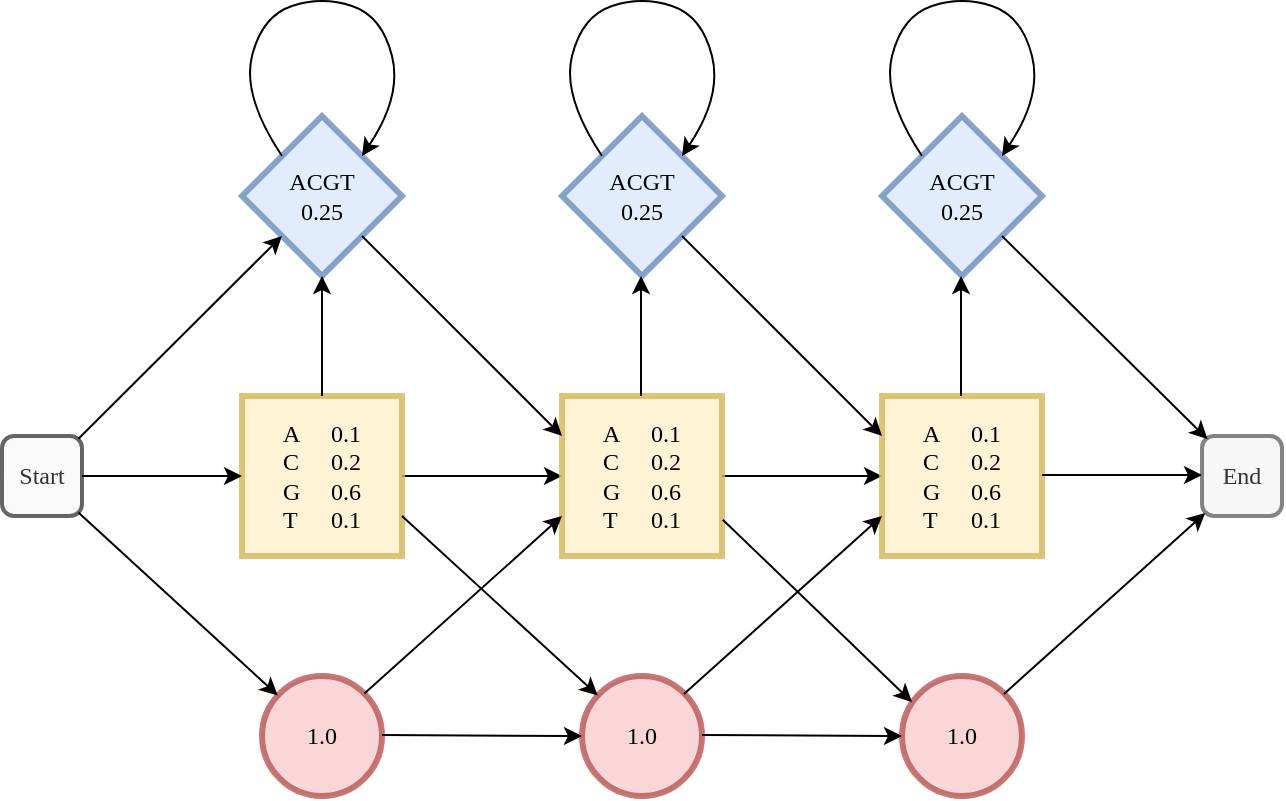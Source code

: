 <mxfile version="24.7.1" type="device">
  <diagram name="Page-1" id="tSeEg2C6BEcwPeMNgLwE">
    <mxGraphModel dx="1554" dy="1039" grid="1" gridSize="10" guides="1" tooltips="1" connect="1" arrows="1" fold="1" page="1" pageScale="1" pageWidth="850" pageHeight="1100" math="0" shadow="0">
      <root>
        <mxCell id="0" />
        <mxCell id="1" parent="0" />
        <mxCell id="dI5EF0vsMt2n0EolOHRH-5" style="edgeStyle=orthogonalEdgeStyle;rounded=0;orthogonalLoop=1;jettySize=auto;html=1;exitX=1;exitY=0.5;exitDx=0;exitDy=0;entryX=0;entryY=0.5;entryDx=0;entryDy=0;" edge="1" parent="1" source="dI5EF0vsMt2n0EolOHRH-1" target="dI5EF0vsMt2n0EolOHRH-2">
          <mxGeometry relative="1" as="geometry" />
        </mxCell>
        <mxCell id="dI5EF0vsMt2n0EolOHRH-1" value="&lt;div&gt;&lt;font face=&quot;Inconsolata&quot; data-font-src=&quot;https://fonts.googleapis.com/css?family=Inconsolata&quot;&gt;A&lt;span style=&quot;white-space: pre;&quot;&gt;&#x9;&lt;/span&gt;0.1&lt;/font&gt;&lt;/div&gt;&lt;div&gt;&lt;font face=&quot;Inconsolata&quot; data-font-src=&quot;https://fonts.googleapis.com/css?family=Inconsolata&quot;&gt;C&lt;span style=&quot;white-space: pre;&quot;&gt;&#x9;&lt;/span&gt;0.2&lt;/font&gt;&lt;/div&gt;&lt;div&gt;&lt;font data-font-src=&quot;https://fonts.googleapis.com/css?family=Inconsolata&quot; face=&quot;Inconsolata&quot;&gt;G&lt;span style=&quot;white-space: pre;&quot;&gt;&#x9;&lt;/span&gt;0.6&lt;/font&gt;&lt;/div&gt;&lt;div&gt;&lt;font data-font-src=&quot;https://fonts.googleapis.com/css?family=Inconsolata&quot; face=&quot;Inconsolata&quot;&gt;T&lt;span style=&quot;white-space: pre;&quot;&gt;&#x9;&lt;/span&gt;0.1&lt;br&gt;&lt;/font&gt;&lt;/div&gt;" style="whiteSpace=wrap;html=1;aspect=fixed;fillColor=#fff2cc;strokeColor=#d6b656;strokeWidth=3;opacity=80;" vertex="1" parent="1">
          <mxGeometry x="160" y="240" width="80" height="80" as="geometry" />
        </mxCell>
        <mxCell id="dI5EF0vsMt2n0EolOHRH-6" style="edgeStyle=orthogonalEdgeStyle;rounded=0;orthogonalLoop=1;jettySize=auto;html=1;exitX=1;exitY=0.5;exitDx=0;exitDy=0;entryX=0;entryY=0.5;entryDx=0;entryDy=0;" edge="1" parent="1" source="dI5EF0vsMt2n0EolOHRH-2" target="dI5EF0vsMt2n0EolOHRH-3">
          <mxGeometry relative="1" as="geometry" />
        </mxCell>
        <mxCell id="dI5EF0vsMt2n0EolOHRH-2" value="&lt;div&gt;&lt;font face=&quot;Inconsolata&quot; data-font-src=&quot;https://fonts.googleapis.com/css?family=Inconsolata&quot;&gt;A&lt;span style=&quot;white-space: pre;&quot;&gt;&#x9;&lt;/span&gt;0.1&lt;/font&gt;&lt;/div&gt;&lt;div&gt;&lt;font data-font-src=&quot;https://fonts.googleapis.com/css?family=Inconsolata&quot; face=&quot;Inconsolata&quot;&gt;C&lt;span style=&quot;white-space: pre;&quot;&gt;&#x9;&lt;/span&gt;0.2&lt;/font&gt;&lt;/div&gt;&lt;div&gt;&lt;font data-font-src=&quot;https://fonts.googleapis.com/css?family=Inconsolata&quot; face=&quot;Inconsolata&quot;&gt;G&lt;span style=&quot;white-space: pre;&quot;&gt;&#x9;&lt;/span&gt;0.6&lt;/font&gt;&lt;/div&gt;&lt;div&gt;&lt;font data-font-src=&quot;https://fonts.googleapis.com/css?family=Inconsolata&quot; face=&quot;Inconsolata&quot;&gt;T&lt;span style=&quot;white-space: pre;&quot;&gt;&#x9;&lt;/span&gt;0.1&lt;br&gt;&lt;/font&gt;&lt;/div&gt;" style="whiteSpace=wrap;html=1;aspect=fixed;fillColor=#fff2cc;strokeColor=#d6b656;strokeWidth=3;opacity=80;" vertex="1" parent="1">
          <mxGeometry x="320" y="240" width="80" height="80" as="geometry" />
        </mxCell>
        <mxCell id="dI5EF0vsMt2n0EolOHRH-3" value="&lt;div&gt;&lt;font face=&quot;Inconsolata&quot; data-font-src=&quot;https://fonts.googleapis.com/css?family=Inconsolata&quot;&gt;A&lt;span style=&quot;white-space: pre;&quot;&gt;&#x9;&lt;/span&gt;0.1&lt;/font&gt;&lt;/div&gt;&lt;div&gt;&lt;font data-font-src=&quot;https://fonts.googleapis.com/css?family=Inconsolata&quot; face=&quot;Inconsolata&quot;&gt;C&lt;span style=&quot;white-space: pre;&quot;&gt;&#x9;&lt;/span&gt;0.2&lt;/font&gt;&lt;/div&gt;&lt;div&gt;&lt;font data-font-src=&quot;https://fonts.googleapis.com/css?family=Inconsolata&quot; face=&quot;Inconsolata&quot;&gt;G&lt;span style=&quot;white-space: pre;&quot;&gt;&#x9;&lt;/span&gt;0.6&lt;/font&gt;&lt;/div&gt;&lt;div&gt;&lt;font data-font-src=&quot;https://fonts.googleapis.com/css?family=Inconsolata&quot; face=&quot;Inconsolata&quot;&gt;T&lt;span style=&quot;white-space: pre;&quot;&gt;&#x9;&lt;/span&gt;0.1&lt;br&gt;&lt;/font&gt;&lt;/div&gt;" style="whiteSpace=wrap;html=1;aspect=fixed;fillColor=#fff2cc;strokeColor=#d6b656;strokeWidth=3;opacity=80;" vertex="1" parent="1">
          <mxGeometry x="480" y="240" width="80" height="80" as="geometry" />
        </mxCell>
        <mxCell id="dI5EF0vsMt2n0EolOHRH-7" value="&lt;div&gt;&lt;font face=&quot;Inconsolata&quot; data-font-src=&quot;https://fonts.googleapis.com/css?family=Inconsolata&quot;&gt;ACGT&lt;/font&gt;&lt;/div&gt;&lt;div&gt;&lt;font data-font-src=&quot;https://fonts.googleapis.com/css?family=Inconsolata&quot; face=&quot;Inconsolata&quot;&gt;0.25&lt;br&gt;&lt;/font&gt;&lt;/div&gt;" style="rhombus;whiteSpace=wrap;html=1;fillColor=#dae8fc;strokeColor=#6c8ebf;strokeWidth=3;opacity=80;" vertex="1" parent="1">
          <mxGeometry x="160" y="100" width="80" height="80" as="geometry" />
        </mxCell>
        <mxCell id="dI5EF0vsMt2n0EolOHRH-8" value="&lt;div&gt;&lt;font face=&quot;Inconsolata&quot; data-font-src=&quot;https://fonts.googleapis.com/css?family=Inconsolata&quot;&gt;ACGT&lt;/font&gt;&lt;/div&gt;&lt;div&gt;&lt;font face=&quot;Inconsolata&quot; data-font-src=&quot;https://fonts.googleapis.com/css?family=Inconsolata&quot;&gt;0.25&lt;/font&gt;&lt;font face=&quot;9ip9ZgYU6Wx63PDGPGhh&quot; data-font-src=&quot;https://fonts.googleapis.com/css?family=Space+mono&quot;&gt;&lt;br&gt;&lt;/font&gt;&lt;/div&gt;" style="rhombus;whiteSpace=wrap;html=1;fillColor=#dae8fc;strokeColor=#6c8ebf;strokeWidth=3;opacity=80;" vertex="1" parent="1">
          <mxGeometry x="320" y="100" width="80" height="80" as="geometry" />
        </mxCell>
        <mxCell id="dI5EF0vsMt2n0EolOHRH-9" value="&lt;div align=&quot;center&quot;&gt;&lt;font face=&quot;Inconsolata&quot; data-font-src=&quot;https://fonts.googleapis.com/css?family=Inconsolata&quot;&gt;ACGT&lt;/font&gt;&lt;/div&gt;&lt;div align=&quot;center&quot;&gt;&lt;font data-font-src=&quot;https://fonts.googleapis.com/css?family=Inconsolata&quot; face=&quot;Inconsolata&quot;&gt;0.25&lt;br&gt;&lt;/font&gt;&lt;/div&gt;" style="rhombus;whiteSpace=wrap;html=1;fillColor=#dae8fc;strokeColor=#6c8ebf;strokeWidth=3;opacity=80;" vertex="1" parent="1">
          <mxGeometry x="480" y="100" width="80" height="80" as="geometry" />
        </mxCell>
        <mxCell id="dI5EF0vsMt2n0EolOHRH-10" value="&lt;font data-font-src=&quot;https://fonts.googleapis.com/css?family=Inconsolata&quot; face=&quot;Inconsolata&quot;&gt;1.0&lt;/font&gt;" style="ellipse;whiteSpace=wrap;html=1;aspect=fixed;fillColor=#f8cecc;strokeColor=#b85450;strokeWidth=3;opacity=80;" vertex="1" parent="1">
          <mxGeometry x="170" y="380" width="60" height="60" as="geometry" />
        </mxCell>
        <mxCell id="dI5EF0vsMt2n0EolOHRH-14" value="&lt;font data-font-src=&quot;https://fonts.googleapis.com/css?family=Inconsolata&quot; face=&quot;Inconsolata&quot;&gt;Start&lt;/font&gt;" style="rounded=1;whiteSpace=wrap;html=1;fillColor=#f5f5f5;fontColor=#333333;strokeColor=#000000;strokeWidth=2;perimeterSpacing=0;opacity=60;" vertex="1" parent="1">
          <mxGeometry x="40" y="260" width="40" height="40" as="geometry" />
        </mxCell>
        <mxCell id="dI5EF0vsMt2n0EolOHRH-15" value="&lt;font data-font-src=&quot;https://fonts.googleapis.com/css?family=Inconsolata&quot; face=&quot;Inconsolata&quot;&gt;End&lt;/font&gt;" style="rounded=1;whiteSpace=wrap;html=1;fillColor=#f5f5f5;fontColor=#333333;strokeColor=#666666;strokeWidth=2;opacity=80;shadow=0;glass=0;" vertex="1" parent="1">
          <mxGeometry x="640" y="260" width="40" height="40" as="geometry" />
        </mxCell>
        <mxCell id="dI5EF0vsMt2n0EolOHRH-18" value="" style="endArrow=classic;html=1;rounded=0;exitX=0.956;exitY=0.034;exitDx=0;exitDy=0;exitPerimeter=0;" edge="1" parent="1" source="dI5EF0vsMt2n0EolOHRH-14" target="dI5EF0vsMt2n0EolOHRH-7">
          <mxGeometry width="50" height="50" relative="1" as="geometry">
            <mxPoint x="80" y="260" as="sourcePoint" />
            <mxPoint x="130" y="210" as="targetPoint" />
          </mxGeometry>
        </mxCell>
        <mxCell id="dI5EF0vsMt2n0EolOHRH-19" value="" style="endArrow=classic;html=1;rounded=0;exitX=1;exitY=0.5;exitDx=0;exitDy=0;entryX=0;entryY=0.5;entryDx=0;entryDy=0;" edge="1" parent="1" source="dI5EF0vsMt2n0EolOHRH-14" target="dI5EF0vsMt2n0EolOHRH-1">
          <mxGeometry width="50" height="50" relative="1" as="geometry">
            <mxPoint x="90" y="270" as="sourcePoint" />
            <mxPoint x="190" y="170" as="targetPoint" />
          </mxGeometry>
        </mxCell>
        <mxCell id="dI5EF0vsMt2n0EolOHRH-20" value="" style="endArrow=classic;html=1;rounded=0;exitX=0.955;exitY=0.955;exitDx=0;exitDy=0;exitPerimeter=0;" edge="1" parent="1" source="dI5EF0vsMt2n0EolOHRH-14" target="dI5EF0vsMt2n0EolOHRH-10">
          <mxGeometry width="50" height="50" relative="1" as="geometry">
            <mxPoint x="80" y="300" as="sourcePoint" />
            <mxPoint x="170" y="290" as="targetPoint" />
          </mxGeometry>
        </mxCell>
        <mxCell id="dI5EF0vsMt2n0EolOHRH-21" value="&lt;font data-font-src=&quot;https://fonts.googleapis.com/css?family=Inconsolata&quot; face=&quot;Inconsolata&quot;&gt;1.0&lt;/font&gt;" style="ellipse;whiteSpace=wrap;html=1;aspect=fixed;strokeWidth=3;fillColor=#f8cecc;strokeColor=#b85450;opacity=80;" vertex="1" parent="1">
          <mxGeometry x="330" y="380" width="60" height="60" as="geometry" />
        </mxCell>
        <mxCell id="dI5EF0vsMt2n0EolOHRH-22" value="&lt;font data-font-src=&quot;https://fonts.googleapis.com/css?family=Inconsolata&quot; face=&quot;Inconsolata&quot;&gt;1.0&lt;/font&gt;" style="ellipse;whiteSpace=wrap;html=1;aspect=fixed;fillColor=#f8cecc;strokeColor=#b85450;strokeWidth=3;opacity=80;" vertex="1" parent="1">
          <mxGeometry x="490" y="380" width="60" height="60" as="geometry" />
        </mxCell>
        <mxCell id="dI5EF0vsMt2n0EolOHRH-23" value="" style="endArrow=classic;html=1;rounded=0;exitX=1;exitY=0.5;exitDx=0;exitDy=0;entryX=0;entryY=0.5;entryDx=0;entryDy=0;" edge="1" parent="1" target="dI5EF0vsMt2n0EolOHRH-21">
          <mxGeometry width="50" height="50" relative="1" as="geometry">
            <mxPoint x="230" y="409.5" as="sourcePoint" />
            <mxPoint x="310" y="409.5" as="targetPoint" />
          </mxGeometry>
        </mxCell>
        <mxCell id="dI5EF0vsMt2n0EolOHRH-24" value="" style="endArrow=classic;html=1;rounded=0;exitX=1;exitY=0.5;exitDx=0;exitDy=0;entryX=0;entryY=0.5;entryDx=0;entryDy=0;" edge="1" parent="1" target="dI5EF0vsMt2n0EolOHRH-22">
          <mxGeometry width="50" height="50" relative="1" as="geometry">
            <mxPoint x="390" y="409.5" as="sourcePoint" />
            <mxPoint x="470" y="409.5" as="targetPoint" />
          </mxGeometry>
        </mxCell>
        <mxCell id="dI5EF0vsMt2n0EolOHRH-25" value="" style="endArrow=classic;html=1;rounded=0;exitX=1;exitY=0;exitDx=0;exitDy=0;entryX=0;entryY=0.75;entryDx=0;entryDy=0;" edge="1" parent="1" source="dI5EF0vsMt2n0EolOHRH-10" target="dI5EF0vsMt2n0EolOHRH-2">
          <mxGeometry width="50" height="50" relative="1" as="geometry">
            <mxPoint x="220" y="390" as="sourcePoint" />
            <mxPoint x="320" y="290" as="targetPoint" />
          </mxGeometry>
        </mxCell>
        <mxCell id="dI5EF0vsMt2n0EolOHRH-26" value="" style="endArrow=classic;html=1;rounded=0;exitX=1;exitY=0;exitDx=0;exitDy=0;entryX=0;entryY=0.75;entryDx=0;entryDy=0;" edge="1" parent="1">
          <mxGeometry width="50" height="50" relative="1" as="geometry">
            <mxPoint x="381" y="389" as="sourcePoint" />
            <mxPoint x="480" y="300" as="targetPoint" />
          </mxGeometry>
        </mxCell>
        <mxCell id="dI5EF0vsMt2n0EolOHRH-27" value="" style="endArrow=classic;html=1;rounded=0;exitX=1;exitY=0;exitDx=0;exitDy=0;entryX=0.041;entryY=0.962;entryDx=0;entryDy=0;entryPerimeter=0;" edge="1" parent="1" target="dI5EF0vsMt2n0EolOHRH-15">
          <mxGeometry width="50" height="50" relative="1" as="geometry">
            <mxPoint x="541" y="389" as="sourcePoint" />
            <mxPoint x="640" y="300" as="targetPoint" />
          </mxGeometry>
        </mxCell>
        <mxCell id="dI5EF0vsMt2n0EolOHRH-28" value="" style="endArrow=classic;html=1;rounded=0;exitX=0.5;exitY=0;exitDx=0;exitDy=0;entryX=0.5;entryY=1;entryDx=0;entryDy=0;" edge="1" parent="1" source="dI5EF0vsMt2n0EolOHRH-1" target="dI5EF0vsMt2n0EolOHRH-7">
          <mxGeometry width="50" height="50" relative="1" as="geometry">
            <mxPoint x="401" y="409" as="sourcePoint" />
            <mxPoint x="500" y="320" as="targetPoint" />
          </mxGeometry>
        </mxCell>
        <mxCell id="dI5EF0vsMt2n0EolOHRH-29" value="" style="endArrow=classic;html=1;rounded=0;exitX=0.5;exitY=0;exitDx=0;exitDy=0;entryX=0.5;entryY=1;entryDx=0;entryDy=0;" edge="1" parent="1">
          <mxGeometry width="50" height="50" relative="1" as="geometry">
            <mxPoint x="359.5" y="240" as="sourcePoint" />
            <mxPoint x="359.5" y="180" as="targetPoint" />
          </mxGeometry>
        </mxCell>
        <mxCell id="dI5EF0vsMt2n0EolOHRH-30" value="" style="endArrow=classic;html=1;rounded=0;exitX=0.5;exitY=0;exitDx=0;exitDy=0;entryX=0.5;entryY=1;entryDx=0;entryDy=0;" edge="1" parent="1">
          <mxGeometry width="50" height="50" relative="1" as="geometry">
            <mxPoint x="519.5" y="240" as="sourcePoint" />
            <mxPoint x="519.5" y="180" as="targetPoint" />
          </mxGeometry>
        </mxCell>
        <mxCell id="dI5EF0vsMt2n0EolOHRH-31" style="edgeStyle=orthogonalEdgeStyle;rounded=0;orthogonalLoop=1;jettySize=auto;html=1;exitX=1;exitY=0.5;exitDx=0;exitDy=0;entryX=0;entryY=0.5;entryDx=0;entryDy=0;" edge="1" parent="1">
          <mxGeometry relative="1" as="geometry">
            <mxPoint x="560" y="279.5" as="sourcePoint" />
            <mxPoint x="640" y="279.5" as="targetPoint" />
            <Array as="points">
              <mxPoint x="590" y="279.5" />
              <mxPoint x="590" y="279.5" />
            </Array>
          </mxGeometry>
        </mxCell>
        <mxCell id="dI5EF0vsMt2n0EolOHRH-32" value="" style="endArrow=classic;html=1;rounded=0;exitX=1;exitY=0.75;exitDx=0;exitDy=0;" edge="1" parent="1" source="dI5EF0vsMt2n0EolOHRH-1" target="dI5EF0vsMt2n0EolOHRH-21">
          <mxGeometry width="50" height="50" relative="1" as="geometry">
            <mxPoint x="240" y="320" as="sourcePoint" />
            <mxPoint x="338" y="410" as="targetPoint" />
          </mxGeometry>
        </mxCell>
        <mxCell id="dI5EF0vsMt2n0EolOHRH-33" value="" style="endArrow=classic;html=1;rounded=0;exitX=1.005;exitY=0.773;exitDx=0;exitDy=0;exitPerimeter=0;" edge="1" parent="1" source="dI5EF0vsMt2n0EolOHRH-2">
          <mxGeometry width="50" height="50" relative="1" as="geometry">
            <mxPoint x="400" y="310" as="sourcePoint" />
            <mxPoint x="495" y="393" as="targetPoint" />
          </mxGeometry>
        </mxCell>
        <mxCell id="dI5EF0vsMt2n0EolOHRH-35" value="" style="curved=1;endArrow=classic;html=1;rounded=0;exitX=0;exitY=0;exitDx=0;exitDy=0;entryX=1;entryY=0;entryDx=0;entryDy=0;" edge="1" parent="1" source="dI5EF0vsMt2n0EolOHRH-7" target="dI5EF0vsMt2n0EolOHRH-7">
          <mxGeometry width="50" height="50" relative="1" as="geometry">
            <mxPoint x="220" y="160" as="sourcePoint" />
            <mxPoint x="270" y="110" as="targetPoint" />
            <Array as="points">
              <mxPoint x="160" y="90" />
              <mxPoint x="170" y="50" />
              <mxPoint x="200" y="40" />
              <mxPoint x="230" y="50" />
              <mxPoint x="240" y="90" />
            </Array>
          </mxGeometry>
        </mxCell>
        <mxCell id="dI5EF0vsMt2n0EolOHRH-37" value="" style="curved=1;endArrow=classic;html=1;rounded=0;exitX=0;exitY=0;exitDx=0;exitDy=0;entryX=1;entryY=0;entryDx=0;entryDy=0;" edge="1" parent="1">
          <mxGeometry width="50" height="50" relative="1" as="geometry">
            <mxPoint x="340" y="120" as="sourcePoint" />
            <mxPoint x="380" y="120" as="targetPoint" />
            <Array as="points">
              <mxPoint x="320" y="90" />
              <mxPoint x="330" y="50" />
              <mxPoint x="360" y="40" />
              <mxPoint x="390" y="50" />
              <mxPoint x="400" y="90" />
            </Array>
          </mxGeometry>
        </mxCell>
        <mxCell id="dI5EF0vsMt2n0EolOHRH-38" value="" style="curved=1;endArrow=classic;html=1;rounded=0;exitX=0;exitY=0;exitDx=0;exitDy=0;entryX=1;entryY=0;entryDx=0;entryDy=0;" edge="1" parent="1">
          <mxGeometry width="50" height="50" relative="1" as="geometry">
            <mxPoint x="500" y="120" as="sourcePoint" />
            <mxPoint x="540" y="120" as="targetPoint" />
            <Array as="points">
              <mxPoint x="480" y="90" />
              <mxPoint x="490" y="50" />
              <mxPoint x="520" y="40" />
              <mxPoint x="550" y="50" />
              <mxPoint x="560" y="90" />
            </Array>
          </mxGeometry>
        </mxCell>
        <mxCell id="dI5EF0vsMt2n0EolOHRH-39" value="" style="endArrow=classic;html=1;rounded=0;entryX=0;entryY=0.25;entryDx=0;entryDy=0;" edge="1" parent="1" source="dI5EF0vsMt2n0EolOHRH-7" target="dI5EF0vsMt2n0EolOHRH-2">
          <mxGeometry width="50" height="50" relative="1" as="geometry">
            <mxPoint x="222" y="160" as="sourcePoint" />
            <mxPoint x="320" y="250" as="targetPoint" />
          </mxGeometry>
        </mxCell>
        <mxCell id="dI5EF0vsMt2n0EolOHRH-40" value="" style="endArrow=classic;html=1;rounded=0;entryX=0;entryY=0.25;entryDx=0;entryDy=0;" edge="1" parent="1">
          <mxGeometry width="50" height="50" relative="1" as="geometry">
            <mxPoint x="380" y="160" as="sourcePoint" />
            <mxPoint x="480" y="260" as="targetPoint" />
          </mxGeometry>
        </mxCell>
        <mxCell id="dI5EF0vsMt2n0EolOHRH-41" value="" style="endArrow=classic;html=1;rounded=0;entryX=0.069;entryY=0.039;entryDx=0;entryDy=0;entryPerimeter=0;" edge="1" parent="1" target="dI5EF0vsMt2n0EolOHRH-15">
          <mxGeometry width="50" height="50" relative="1" as="geometry">
            <mxPoint x="540" y="160" as="sourcePoint" />
            <mxPoint x="640" y="260" as="targetPoint" />
          </mxGeometry>
        </mxCell>
      </root>
    </mxGraphModel>
  </diagram>
</mxfile>

